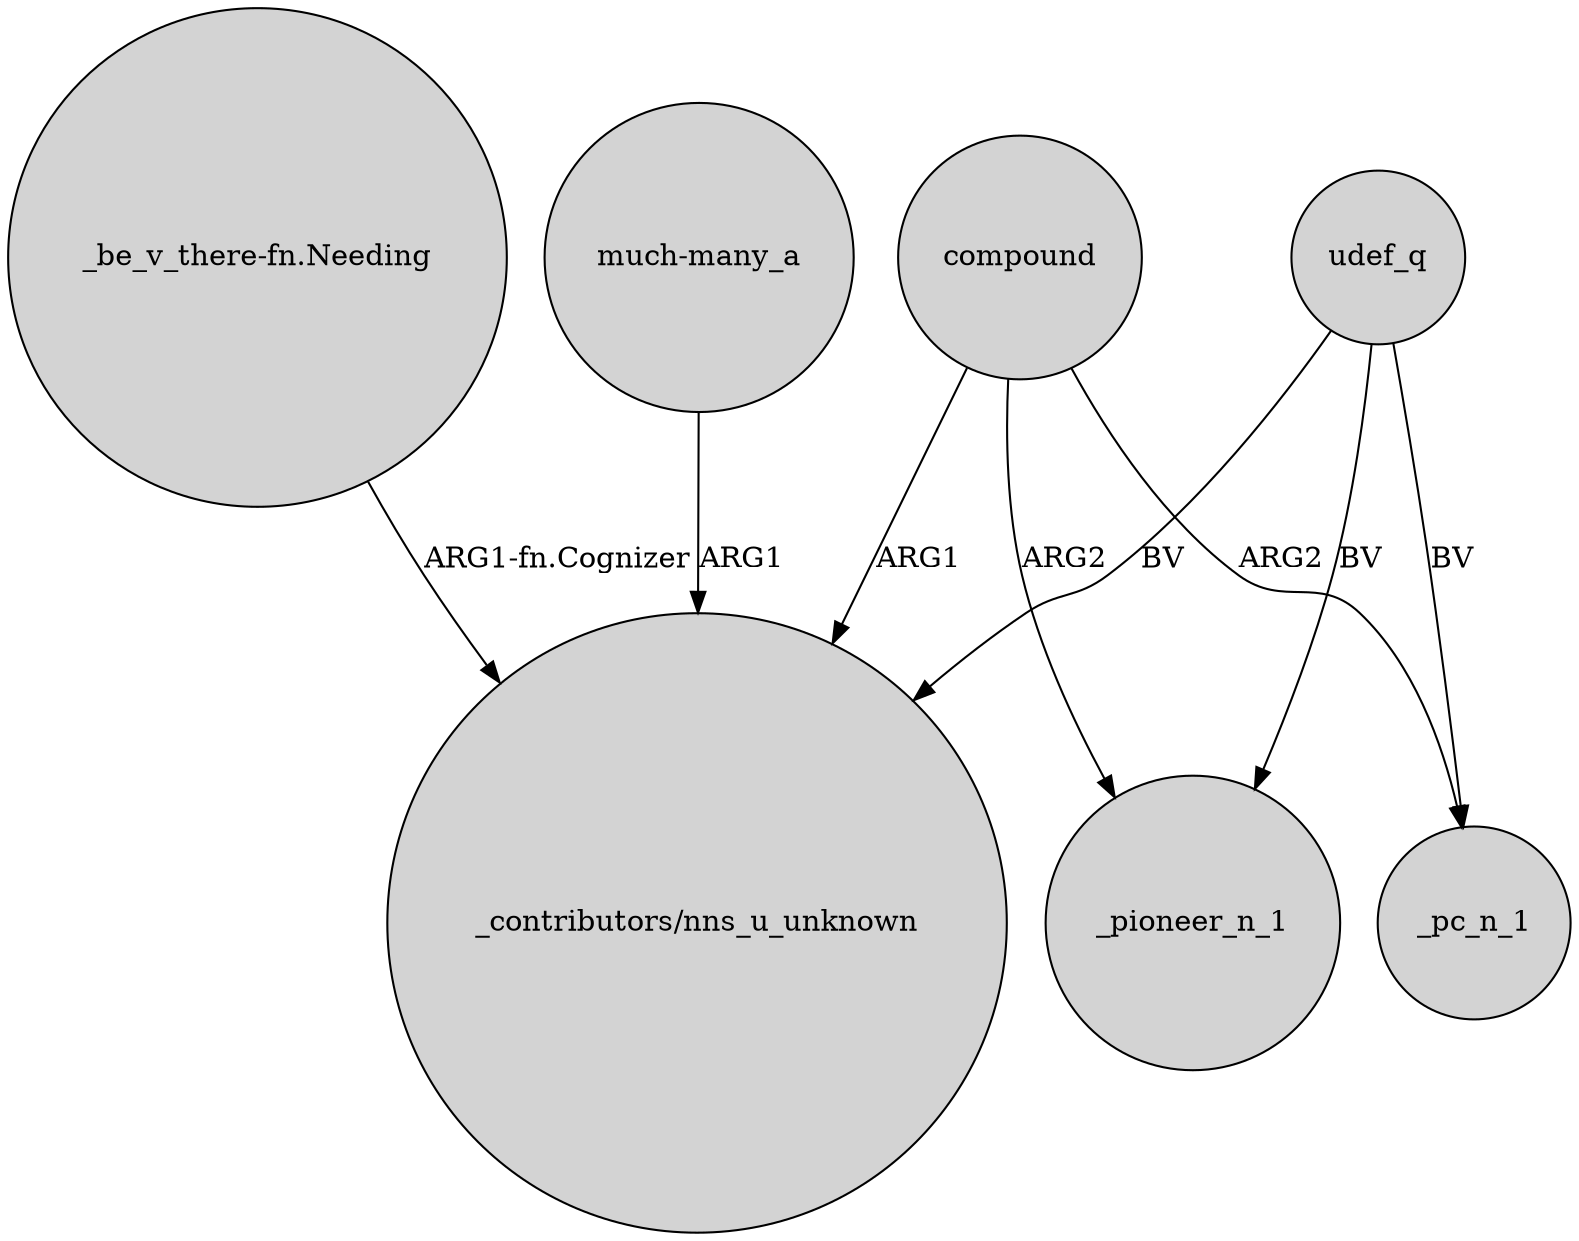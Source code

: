 digraph {
	node [shape=circle style=filled]
	"much-many_a" -> "_contributors/nns_u_unknown" [label=ARG1]
	udef_q -> "_contributors/nns_u_unknown" [label=BV]
	"_be_v_there-fn.Needing" -> "_contributors/nns_u_unknown" [label="ARG1-fn.Cognizer"]
	compound -> _pc_n_1 [label=ARG2]
	udef_q -> _pioneer_n_1 [label=BV]
	compound -> _pioneer_n_1 [label=ARG2]
	udef_q -> _pc_n_1 [label=BV]
	compound -> "_contributors/nns_u_unknown" [label=ARG1]
}
